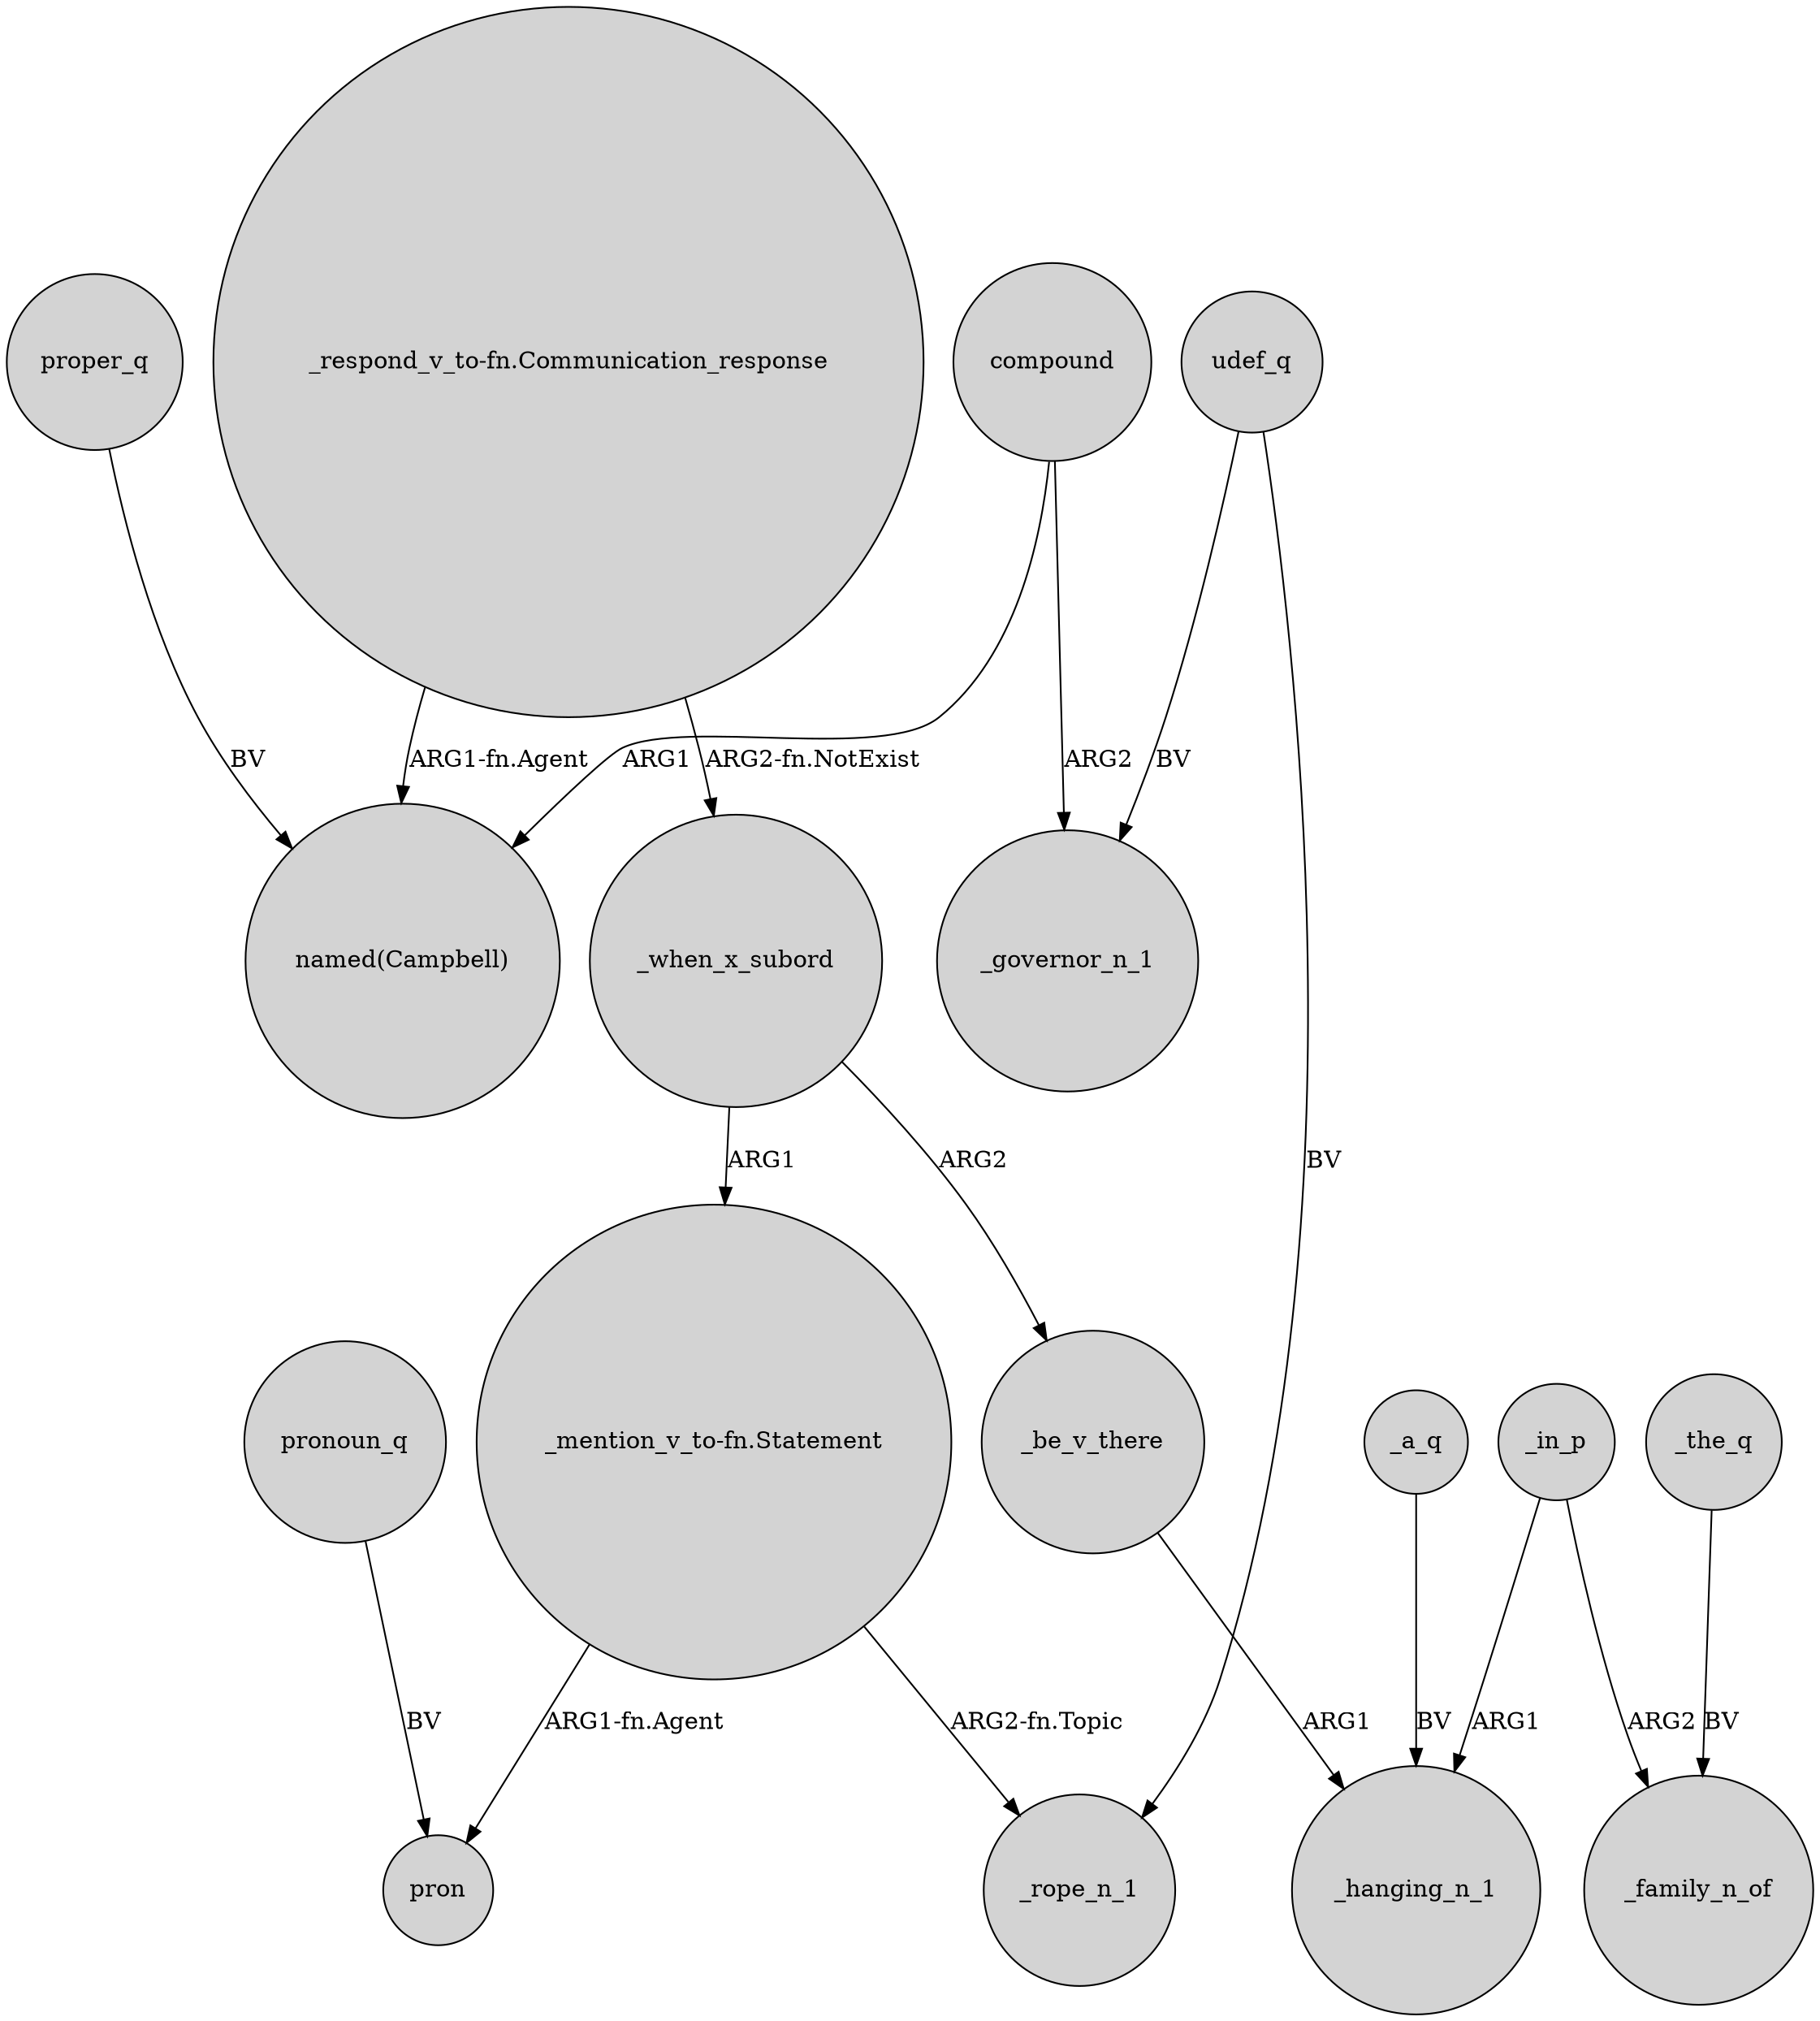 digraph {
	node [shape=circle style=filled]
	proper_q -> "named(Campbell)" [label=BV]
	"_respond_v_to-fn.Communication_response" -> "named(Campbell)" [label="ARG1-fn.Agent"]
	compound -> _governor_n_1 [label=ARG2]
	_the_q -> _family_n_of [label=BV]
	compound -> "named(Campbell)" [label=ARG1]
	"_respond_v_to-fn.Communication_response" -> _when_x_subord [label="ARG2-fn.NotExist"]
	_a_q -> _hanging_n_1 [label=BV]
	"_mention_v_to-fn.Statement" -> _rope_n_1 [label="ARG2-fn.Topic"]
	udef_q -> _governor_n_1 [label=BV]
	_when_x_subord -> "_mention_v_to-fn.Statement" [label=ARG1]
	_in_p -> _hanging_n_1 [label=ARG1]
	_in_p -> _family_n_of [label=ARG2]
	udef_q -> _rope_n_1 [label=BV]
	"_mention_v_to-fn.Statement" -> pron [label="ARG1-fn.Agent"]
	_when_x_subord -> _be_v_there [label=ARG2]
	_be_v_there -> _hanging_n_1 [label=ARG1]
	pronoun_q -> pron [label=BV]
}
